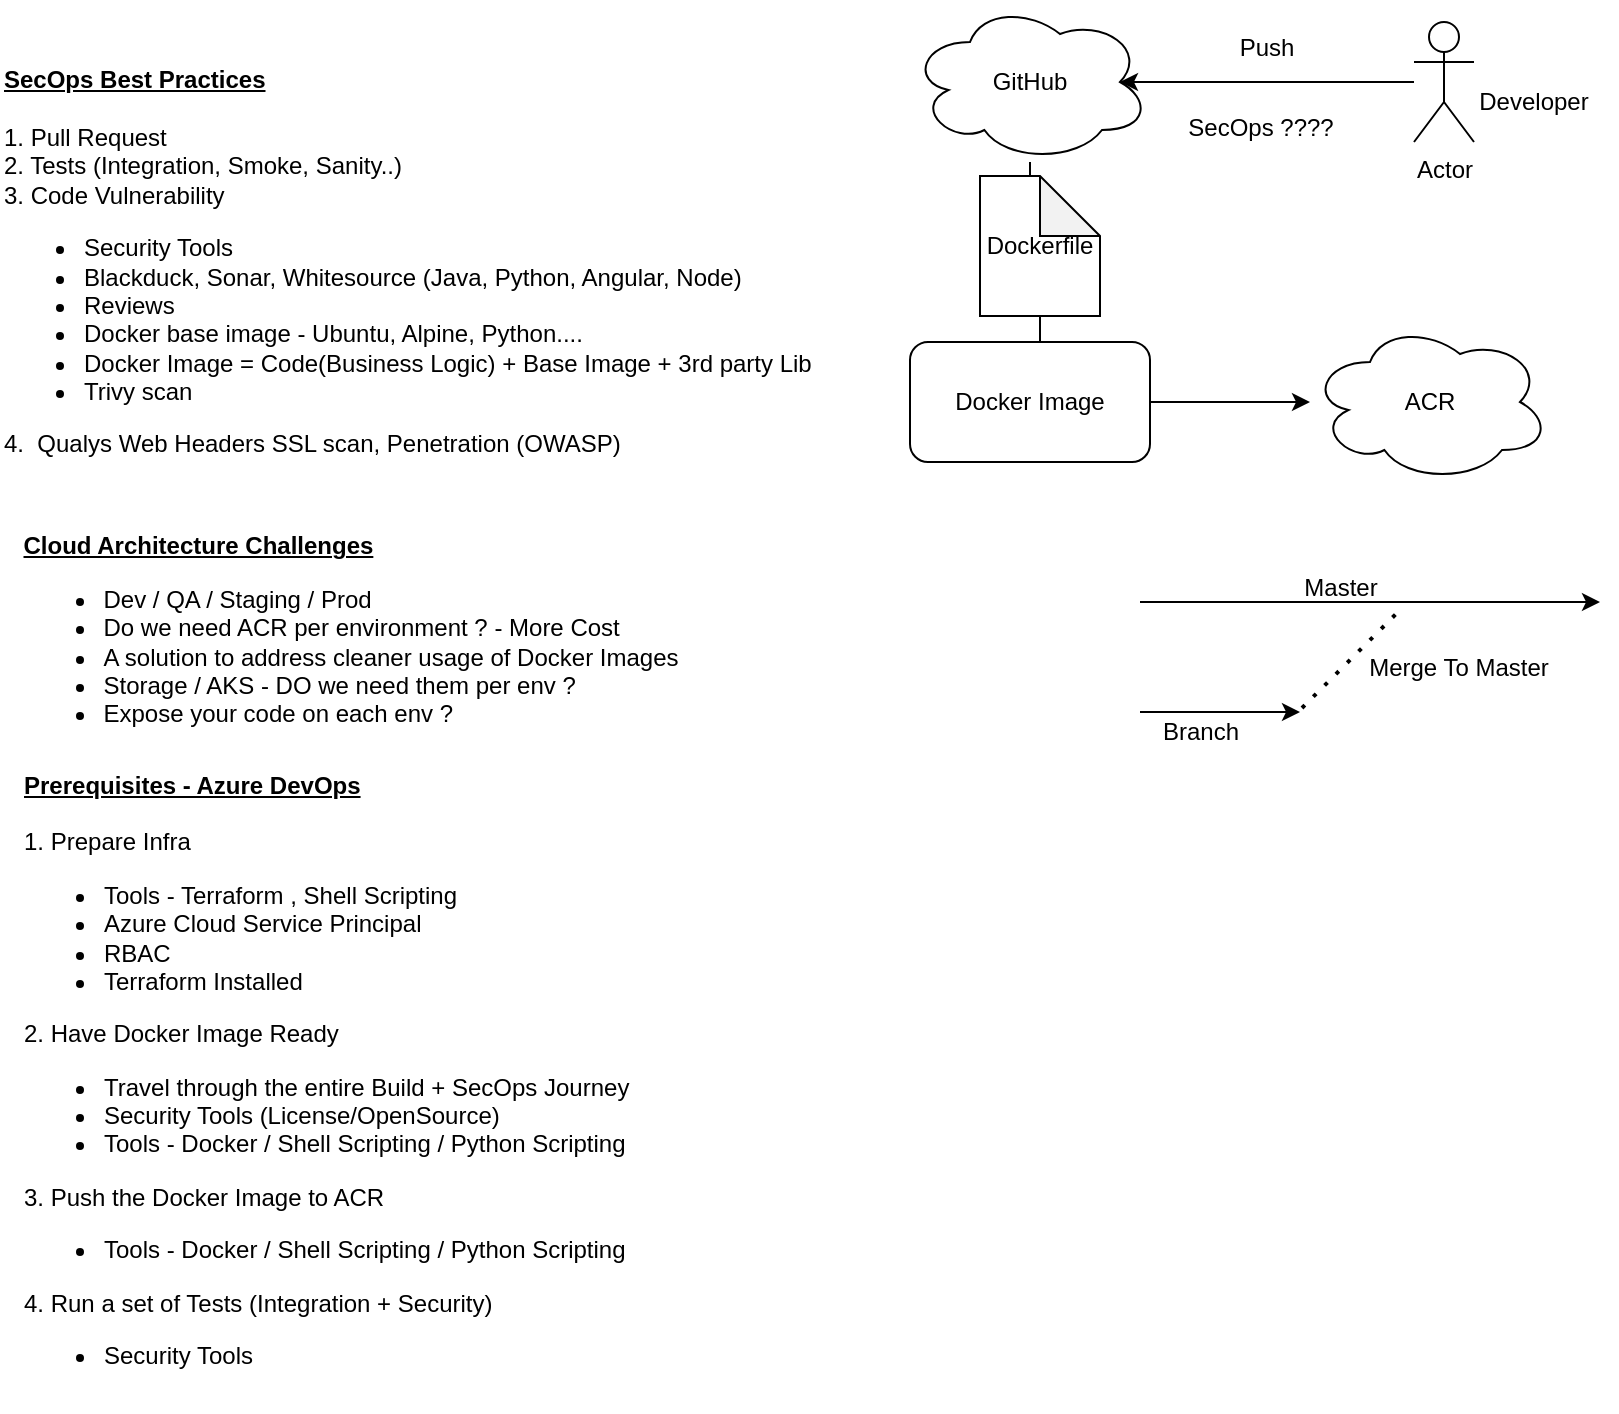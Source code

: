 <mxfile version="26.1.0">
  <diagram name="Page-1" id="xJ_MLzCnlAWt7OEXagvp">
    <mxGraphModel dx="1978" dy="412" grid="1" gridSize="10" guides="1" tooltips="1" connect="1" arrows="1" fold="1" page="1" pageScale="1" pageWidth="850" pageHeight="1100" math="0" shadow="0">
      <root>
        <mxCell id="0" />
        <mxCell id="1" parent="0" />
        <mxCell id="1cGsUSnbrSgn3wHG3W-F-22" value="" style="edgeStyle=orthogonalEdgeStyle;rounded=0;orthogonalLoop=1;jettySize=auto;html=1;" edge="1" parent="1" source="1cGsUSnbrSgn3wHG3W-F-25" target="1cGsUSnbrSgn3wHG3W-F-21">
          <mxGeometry relative="1" as="geometry" />
        </mxCell>
        <mxCell id="1cGsUSnbrSgn3wHG3W-F-23" value="Text" style="edgeLabel;html=1;align=center;verticalAlign=middle;resizable=0;points=[];" vertex="1" connectable="0" parent="1cGsUSnbrSgn3wHG3W-F-22">
          <mxGeometry x="0.304" y="2" relative="1" as="geometry">
            <mxPoint as="offset" />
          </mxGeometry>
        </mxCell>
        <mxCell id="1cGsUSnbrSgn3wHG3W-F-17" value="GitHub" style="ellipse;shape=cloud;whiteSpace=wrap;html=1;rounded=1;" vertex="1" parent="1">
          <mxGeometry x="435" y="10" width="120" height="80" as="geometry" />
        </mxCell>
        <mxCell id="1cGsUSnbrSgn3wHG3W-F-19" value="Actor" style="shape=umlActor;verticalLabelPosition=bottom;verticalAlign=top;html=1;outlineConnect=0;" vertex="1" parent="1">
          <mxGeometry x="687" y="20" width="30" height="60" as="geometry" />
        </mxCell>
        <mxCell id="1cGsUSnbrSgn3wHG3W-F-20" style="edgeStyle=orthogonalEdgeStyle;rounded=0;orthogonalLoop=1;jettySize=auto;html=1;entryX=0.875;entryY=0.5;entryDx=0;entryDy=0;entryPerimeter=0;" edge="1" parent="1" source="1cGsUSnbrSgn3wHG3W-F-19" target="1cGsUSnbrSgn3wHG3W-F-17">
          <mxGeometry relative="1" as="geometry" />
        </mxCell>
        <mxCell id="1cGsUSnbrSgn3wHG3W-F-27" value="" style="edgeStyle=orthogonalEdgeStyle;rounded=0;orthogonalLoop=1;jettySize=auto;html=1;" edge="1" parent="1" source="1cGsUSnbrSgn3wHG3W-F-21" target="1cGsUSnbrSgn3wHG3W-F-26">
          <mxGeometry relative="1" as="geometry" />
        </mxCell>
        <mxCell id="1cGsUSnbrSgn3wHG3W-F-21" value="Docker Image" style="rounded=1;whiteSpace=wrap;html=1;" vertex="1" parent="1">
          <mxGeometry x="435" y="180" width="120" height="60" as="geometry" />
        </mxCell>
        <mxCell id="1cGsUSnbrSgn3wHG3W-F-26" value="ACR" style="ellipse;shape=cloud;whiteSpace=wrap;html=1;rounded=1;" vertex="1" parent="1">
          <mxGeometry x="635" y="170" width="120" height="80" as="geometry" />
        </mxCell>
        <mxCell id="1cGsUSnbrSgn3wHG3W-F-28" value="Push" style="text;html=1;align=center;verticalAlign=middle;resizable=0;points=[];autosize=1;strokeColor=none;fillColor=none;" vertex="1" parent="1">
          <mxGeometry x="588" y="18" width="50" height="30" as="geometry" />
        </mxCell>
        <mxCell id="1cGsUSnbrSgn3wHG3W-F-29" value="" style="edgeStyle=orthogonalEdgeStyle;rounded=0;orthogonalLoop=1;jettySize=auto;html=1;" edge="1" parent="1" source="1cGsUSnbrSgn3wHG3W-F-17" target="1cGsUSnbrSgn3wHG3W-F-25">
          <mxGeometry relative="1" as="geometry">
            <mxPoint x="495" y="90" as="sourcePoint" />
            <mxPoint x="495" y="180" as="targetPoint" />
          </mxGeometry>
        </mxCell>
        <mxCell id="1cGsUSnbrSgn3wHG3W-F-25" value="Dockerfile" style="shape=note;whiteSpace=wrap;html=1;backgroundOutline=1;darkOpacity=0.05;" vertex="1" parent="1">
          <mxGeometry x="470" y="97" width="60" height="70" as="geometry" />
        </mxCell>
        <mxCell id="1cGsUSnbrSgn3wHG3W-F-31" value="SecOps ????" style="text;html=1;align=center;verticalAlign=middle;resizable=0;points=[];autosize=1;strokeColor=none;fillColor=none;" vertex="1" parent="1">
          <mxGeometry x="560" y="58" width="100" height="30" as="geometry" />
        </mxCell>
        <mxCell id="1cGsUSnbrSgn3wHG3W-F-33" value="Developer" style="text;html=1;align=center;verticalAlign=middle;whiteSpace=wrap;rounded=0;" vertex="1" parent="1">
          <mxGeometry x="717" y="45" width="60" height="30" as="geometry" />
        </mxCell>
        <mxCell id="1cGsUSnbrSgn3wHG3W-F-35" value="&lt;div&gt;&lt;br&gt;&lt;/div&gt;&lt;div&gt;&lt;b&gt;&lt;u&gt;SecOps Best Practices&lt;/u&gt;&lt;/b&gt;&lt;/div&gt;&lt;div&gt;&lt;br&gt;&lt;/div&gt;1. Pull Request&lt;div&gt;2. Tests (Integration, Smoke, Sanity..)&lt;/div&gt;&lt;div&gt;3. &lt;span style=&quot;background-color: transparent; color: light-dark(rgb(0, 0, 0), rgb(255, 255, 255));&quot;&gt;Code Vulnerability&lt;/span&gt;&lt;/div&gt;&lt;div&gt;&lt;ul&gt;&lt;li&gt;Security Tools&lt;/li&gt;&lt;li&gt;Blackduck, Sonar, Whitesource (Java, Python, Angular, Node)&lt;/li&gt;&lt;li&gt;Reviews&lt;/li&gt;&lt;li&gt;Docker base image - Ubuntu, Alpine, Python....&lt;/li&gt;&lt;li&gt;Docker Image = Code(Business Logic) + Base Image + 3rd party Lib&lt;/li&gt;&lt;li&gt;Trivy scan&lt;/li&gt;&lt;/ul&gt;&lt;div&gt;4.&amp;nbsp; Qualys Web Headers SSL scan, Penetration (OWASP)&lt;/div&gt;&lt;div&gt;&lt;br&gt;&lt;/div&gt;&lt;/div&gt;" style="text;html=1;align=left;verticalAlign=middle;resizable=0;points=[];autosize=1;strokeColor=none;fillColor=none;" vertex="1" parent="1">
          <mxGeometry x="-20" y="20" width="430" height="240" as="geometry" />
        </mxCell>
        <mxCell id="1cGsUSnbrSgn3wHG3W-F-36" value="" style="edgeStyle=none;orthogonalLoop=1;jettySize=auto;html=1;rounded=0;" edge="1" parent="1">
          <mxGeometry width="100" relative="1" as="geometry">
            <mxPoint x="550" y="310" as="sourcePoint" />
            <mxPoint x="780" y="310" as="targetPoint" />
            <Array as="points" />
          </mxGeometry>
        </mxCell>
        <mxCell id="1cGsUSnbrSgn3wHG3W-F-37" value="" style="endArrow=classic;html=1;rounded=0;" edge="1" parent="1">
          <mxGeometry width="50" height="50" relative="1" as="geometry">
            <mxPoint x="550" y="365" as="sourcePoint" />
            <mxPoint x="630" y="365" as="targetPoint" />
          </mxGeometry>
        </mxCell>
        <mxCell id="1cGsUSnbrSgn3wHG3W-F-38" value="Master" style="text;html=1;align=center;verticalAlign=middle;resizable=0;points=[];autosize=1;strokeColor=none;fillColor=none;" vertex="1" parent="1">
          <mxGeometry x="620" y="288" width="60" height="30" as="geometry" />
        </mxCell>
        <mxCell id="1cGsUSnbrSgn3wHG3W-F-39" value="" style="endArrow=none;dashed=1;html=1;dashPattern=1 3;strokeWidth=2;rounded=0;" edge="1" parent="1">
          <mxGeometry width="50" height="50" relative="1" as="geometry">
            <mxPoint x="631" y="363" as="sourcePoint" />
            <mxPoint x="681" y="313" as="targetPoint" />
          </mxGeometry>
        </mxCell>
        <mxCell id="1cGsUSnbrSgn3wHG3W-F-40" value="Merge To Master" style="text;html=1;align=center;verticalAlign=middle;resizable=0;points=[];autosize=1;strokeColor=none;fillColor=none;" vertex="1" parent="1">
          <mxGeometry x="654" y="328" width="110" height="30" as="geometry" />
        </mxCell>
        <mxCell id="1cGsUSnbrSgn3wHG3W-F-41" value="Branch" style="text;html=1;align=center;verticalAlign=middle;resizable=0;points=[];autosize=1;strokeColor=none;fillColor=none;" vertex="1" parent="1">
          <mxGeometry x="550" y="360" width="60" height="30" as="geometry" />
        </mxCell>
        <mxCell id="1cGsUSnbrSgn3wHG3W-F-42" value="&lt;div style=&quot;text-align: left;&quot;&gt;&lt;b style=&quot;background-color: transparent; color: light-dark(rgb(0, 0, 0), rgb(255, 255, 255));&quot;&gt;&lt;u&gt;Cloud Architecture Challenges&lt;/u&gt;&lt;/b&gt;&lt;/div&gt;&lt;div&gt;&lt;ul&gt;&lt;li style=&quot;text-align: left;&quot;&gt;Dev / QA / Staging / Prod&lt;/li&gt;&lt;li style=&quot;text-align: left;&quot;&gt;Do we need ACR per environment ? - More Cost&lt;/li&gt;&lt;li style=&quot;text-align: left;&quot;&gt;A solution to address cleaner usage of Docker Images&lt;/li&gt;&lt;li style=&quot;text-align: left;&quot;&gt;Storage / AKS - DO we need them per env ?&lt;/li&gt;&lt;li style=&quot;text-align: left;&quot;&gt;Expose your code on each env ?&lt;/li&gt;&lt;/ul&gt;&lt;/div&gt;" style="text;html=1;align=center;verticalAlign=middle;resizable=0;points=[];autosize=1;strokeColor=none;fillColor=none;" vertex="1" parent="1">
          <mxGeometry x="-20" y="270" width="350" height="120" as="geometry" />
        </mxCell>
        <mxCell id="1cGsUSnbrSgn3wHG3W-F-43" value="&lt;div&gt;&lt;b&gt;&lt;u&gt;Prerequisites - Azure DevOps&lt;/u&gt;&lt;/b&gt;&lt;/div&gt;&lt;div&gt;&lt;br&gt;&lt;/div&gt;1. Prepare Infra&lt;span style=&quot;background-color: transparent; color: light-dark(rgb(0, 0, 0), rgb(255, 255, 255));&quot;&gt;&amp;nbsp; &amp;nbsp;&amp;nbsp;&lt;/span&gt;&lt;span style=&quot;background-color: transparent; color: light-dark(rgb(0, 0, 0), rgb(255, 255, 255));&quot;&gt;&amp;nbsp; &amp;nbsp;&lt;/span&gt;&lt;div&gt;&lt;ul&gt;&lt;li&gt;&lt;span style=&quot;background-color: transparent; color: light-dark(rgb(0, 0, 0), rgb(255, 255, 255));&quot;&gt;Tools - Terraform , Shell Scripting&amp;nbsp;&lt;/span&gt;&lt;/li&gt;&lt;li&gt;Azure Cloud Service Principal&amp;nbsp;&lt;/li&gt;&lt;li&gt;RBAC&lt;/li&gt;&lt;li&gt;Terraform Installed&lt;/li&gt;&lt;/ul&gt;&lt;div&gt;2. Have Docker Image Ready&lt;/div&gt;&lt;div&gt;&lt;ul&gt;&lt;li&gt;&lt;span style=&quot;background-color: transparent; color: light-dark(rgb(0, 0, 0), rgb(255, 255, 255));&quot;&gt;Travel through the entire Build + SecOps Journey&lt;/span&gt;&lt;/li&gt;&lt;li&gt;&lt;span style=&quot;background-color: transparent; color: light-dark(rgb(0, 0, 0), rgb(255, 255, 255));&quot;&gt;Security Tools (License/OpenSource)&lt;/span&gt;&lt;/li&gt;&lt;li&gt;&lt;span style=&quot;background-color: transparent; color: light-dark(rgb(0, 0, 0), rgb(255, 255, 255));&quot;&gt;Tools - Docker / Shell Scripting / Python Scripting&lt;/span&gt;&lt;/li&gt;&lt;/ul&gt;&lt;/div&gt;&lt;div&gt;3. Push the Docker Image to ACR&lt;/div&gt;&lt;div&gt;&lt;ul&gt;&lt;li&gt;&lt;span style=&quot;background-color: transparent; color: light-dark(rgb(0, 0, 0), rgb(255, 255, 255));&quot;&gt;Tools - Docker / Shell Scripting / Python Scripting&lt;/span&gt;&lt;/li&gt;&lt;/ul&gt;&lt;/div&gt;&lt;div&gt;4. Run a set of Tests (Integration + Security)&lt;/div&gt;&lt;/div&gt;&lt;div&gt;&lt;ul&gt;&lt;li&gt;Security Tools&lt;/li&gt;&lt;/ul&gt;&lt;/div&gt;" style="text;html=1;align=left;verticalAlign=middle;resizable=0;points=[];autosize=1;strokeColor=none;fillColor=none;" vertex="1" parent="1">
          <mxGeometry x="-10" y="385" width="330" height="330" as="geometry" />
        </mxCell>
      </root>
    </mxGraphModel>
  </diagram>
</mxfile>
